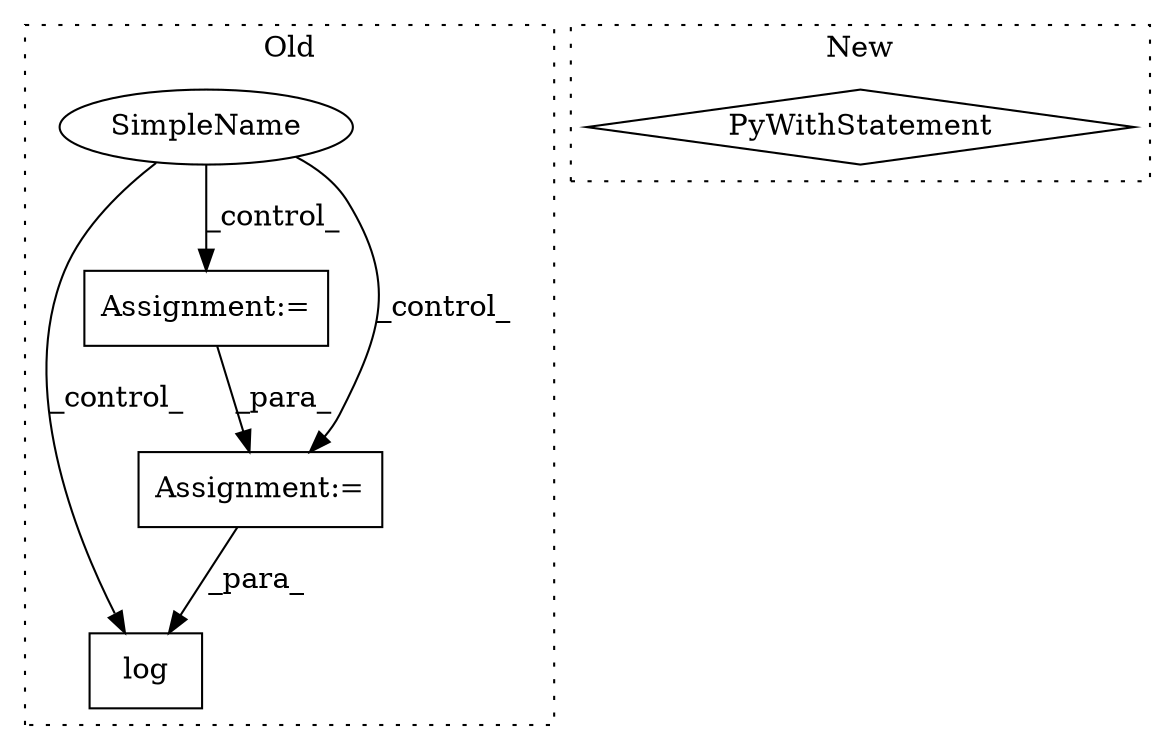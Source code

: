 digraph G {
subgraph cluster0 {
1 [label="log" a="32" s="91973,92028" l="4,1" shape="box"];
3 [label="Assignment:=" a="7" s="91560" l="1" shape="box"];
4 [label="SimpleName" a="42" s="" l="" shape="ellipse"];
5 [label="Assignment:=" a="7" s="91788" l="1" shape="box"];
label = "Old";
style="dotted";
}
subgraph cluster1 {
2 [label="PyWithStatement" a="104" s="90758,90807" l="10,2" shape="diamond"];
label = "New";
style="dotted";
}
3 -> 5 [label="_para_"];
4 -> 1 [label="_control_"];
4 -> 5 [label="_control_"];
4 -> 3 [label="_control_"];
5 -> 1 [label="_para_"];
}